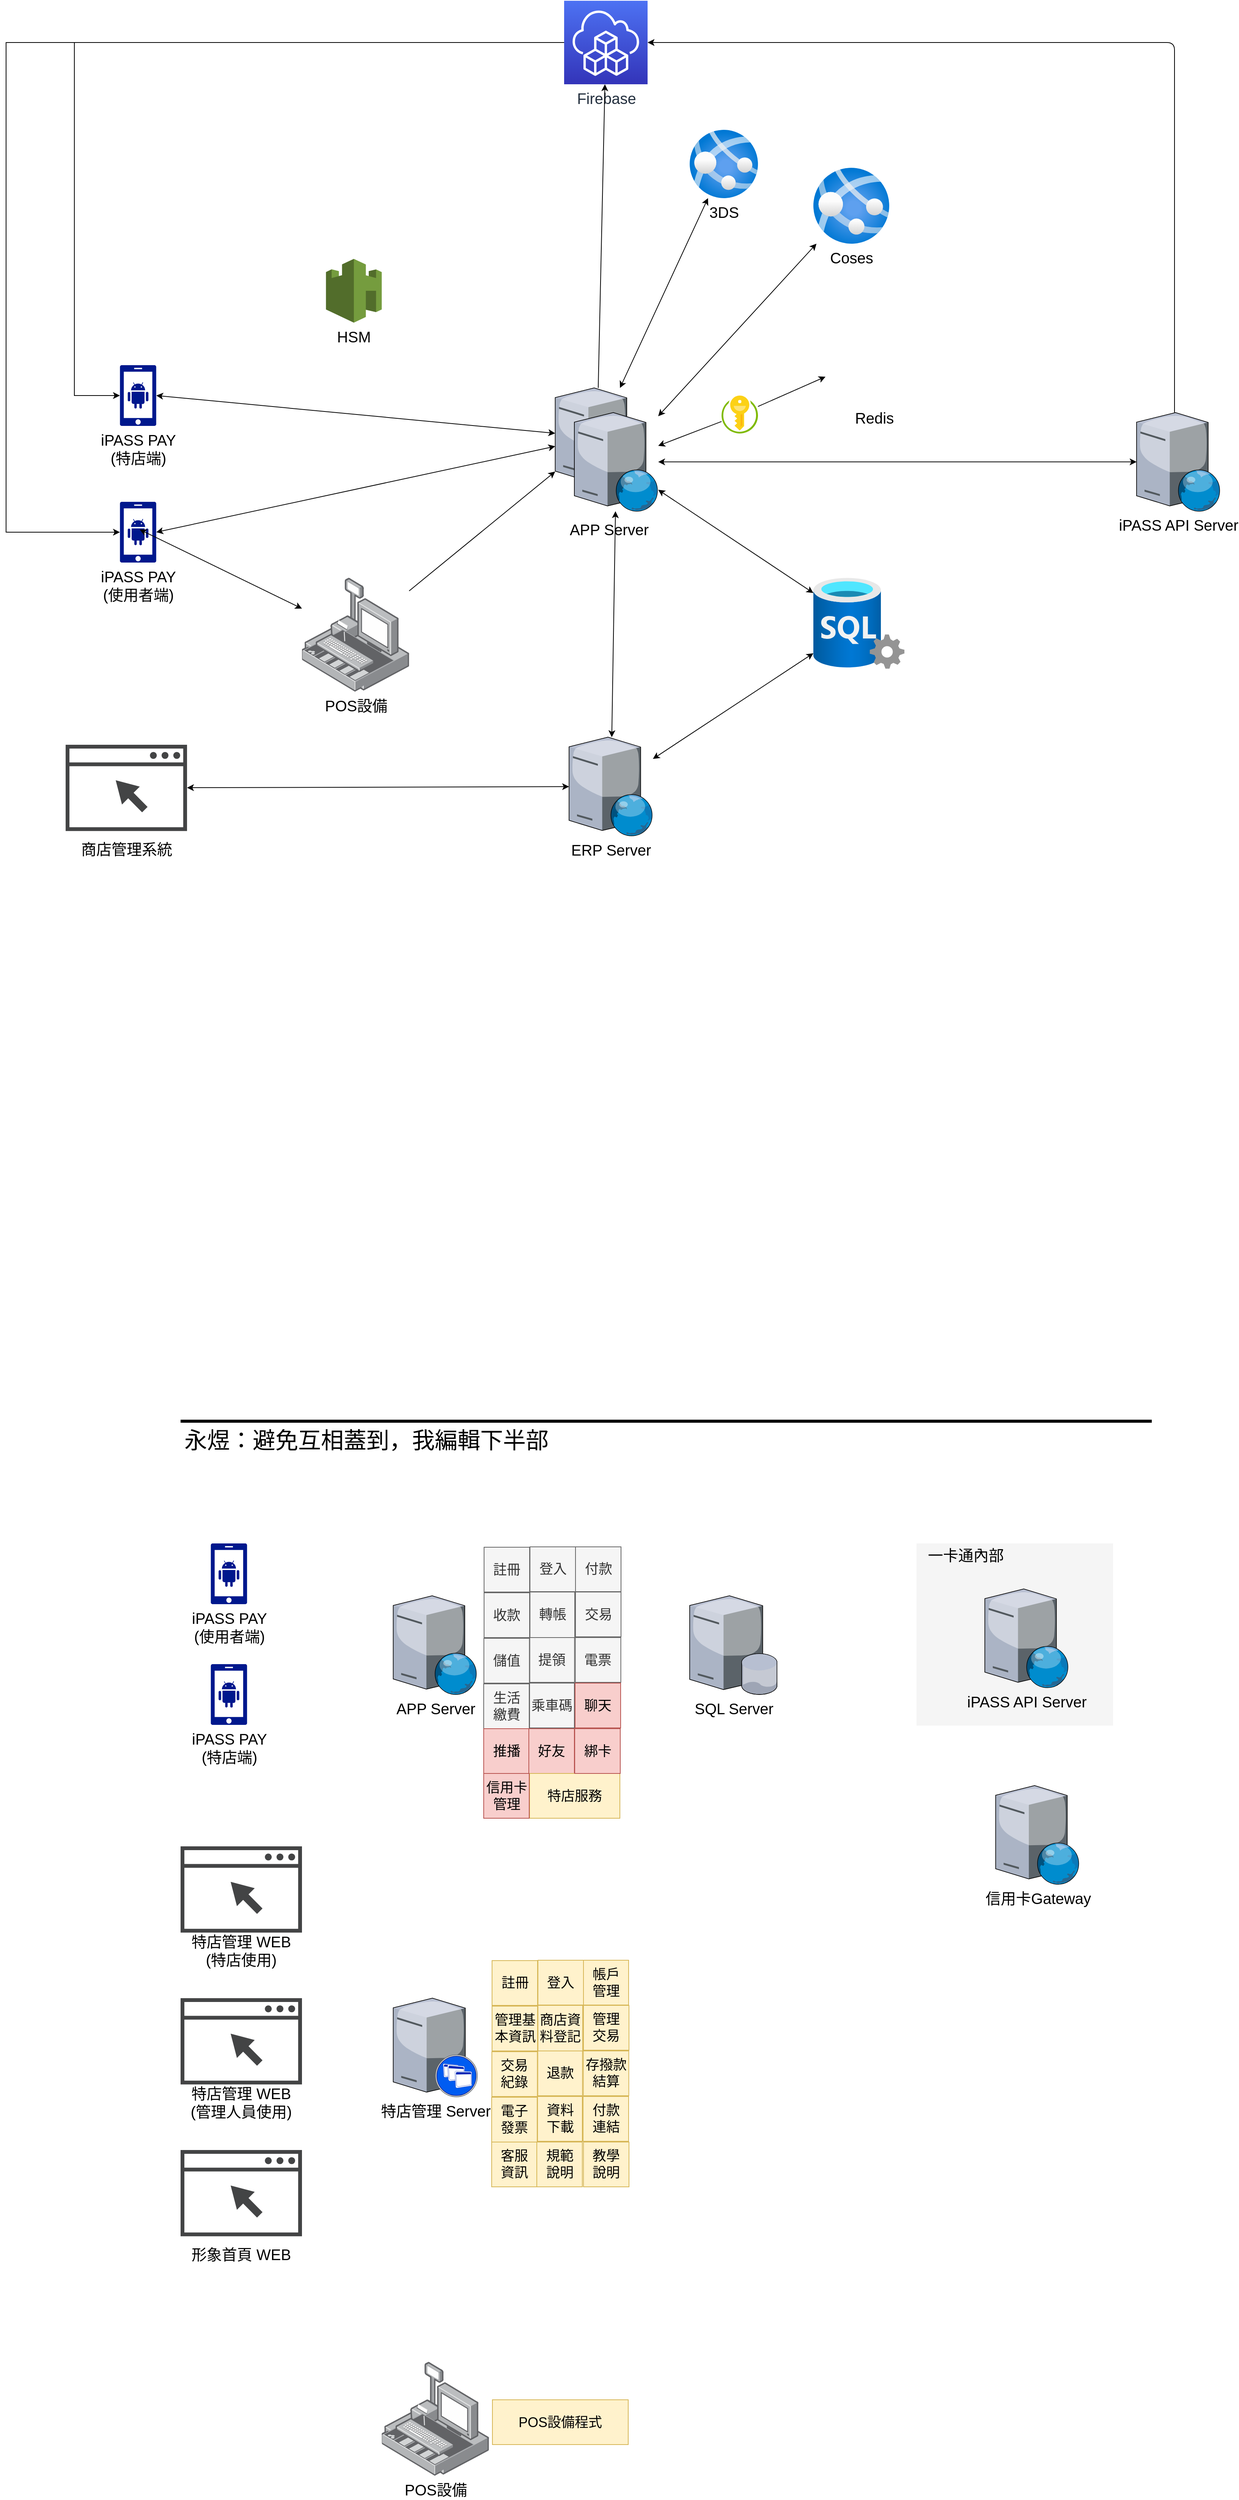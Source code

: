 <mxfile version="14.8.6" type="github">
  <diagram id="SJGPeemRXHp4dxk_nkfU" name="第1頁">
    <mxGraphModel dx="3072" dy="2374" grid="1" gridSize="10" guides="1" tooltips="1" connect="1" arrows="1" fold="1" page="1" pageScale="1" pageWidth="827" pageHeight="1169" math="0" shadow="0">
      <root>
        <mxCell id="0" />
        <mxCell id="1" parent="0" />
        <mxCell id="Cek0dwOkdXj4hJYfMfxW-87" value="" style="group" parent="1" vertex="1" connectable="0">
          <mxGeometry x="1010" y="1002" width="259" height="240" as="geometry" />
        </mxCell>
        <mxCell id="Cek0dwOkdXj4hJYfMfxW-9" value="" style="rounded=0;whiteSpace=wrap;html=1;fontSize=20;fillColor=#f5f5f5;fontColor=#333333;strokeColor=none;" parent="Cek0dwOkdXj4hJYfMfxW-87" vertex="1">
          <mxGeometry width="259" height="240" as="geometry" />
        </mxCell>
        <mxCell id="Cek0dwOkdXj4hJYfMfxW-10" value="一卡通內部" style="text;html=1;strokeColor=none;fillColor=none;align=center;verticalAlign=middle;whiteSpace=wrap;rounded=0;fontSize=20;" parent="Cek0dwOkdXj4hJYfMfxW-87" vertex="1">
          <mxGeometry x="10" y="5" width="110" height="20" as="geometry" />
        </mxCell>
        <mxCell id="Cek0dwOkdXj4hJYfMfxW-3" value="" style="endArrow=none;html=1;strokeWidth=4;" parent="1" edge="1">
          <mxGeometry width="50" height="50" relative="1" as="geometry">
            <mxPoint x="40" y="841" as="sourcePoint" />
            <mxPoint x="1320" y="841" as="targetPoint" />
          </mxGeometry>
        </mxCell>
        <mxCell id="Cek0dwOkdXj4hJYfMfxW-4" value="永煜：避免互相蓋到，我編輯下半部" style="text;html=1;strokeColor=none;fillColor=none;align=center;verticalAlign=middle;whiteSpace=wrap;rounded=0;fontSize=30;" parent="1" vertex="1">
          <mxGeometry x="40" y="851" width="490" height="30" as="geometry" />
        </mxCell>
        <mxCell id="Cek0dwOkdXj4hJYfMfxW-5" value="iPASS PAY&lt;br style=&quot;font-size: 20px;&quot;&gt;(使用者端)" style="aspect=fixed;pointerEvents=1;shadow=0;dashed=0;html=1;strokeColor=none;labelPosition=center;verticalLabelPosition=bottom;verticalAlign=top;align=center;fillColor=#00188D;shape=mxgraph.mscae.enterprise.android_phone;fontSize=20;" parent="1" vertex="1">
          <mxGeometry x="79.75" y="1002" width="48" height="80" as="geometry" />
        </mxCell>
        <mxCell id="Cek0dwOkdXj4hJYfMfxW-7" value="APP Server" style="verticalLabelPosition=bottom;aspect=fixed;html=1;verticalAlign=top;strokeColor=none;align=center;outlineConnect=0;shape=mxgraph.citrix.web_server;fontSize=20;" parent="1" vertex="1">
          <mxGeometry x="320.26" y="1071" width="110.5" height="130" as="geometry" />
        </mxCell>
        <mxCell id="Cek0dwOkdXj4hJYfMfxW-11" value="特店管理 Server" style="verticalLabelPosition=bottom;aspect=fixed;html=1;verticalAlign=top;strokeColor=none;align=center;outlineConnect=0;shape=mxgraph.citrix.xenapp_server;fontSize=20;" parent="1" vertex="1">
          <mxGeometry x="320.26" y="1601" width="111.01" height="130" as="geometry" />
        </mxCell>
        <mxCell id="Cek0dwOkdXj4hJYfMfxW-13" value="iPASS API Server" style="verticalLabelPosition=bottom;aspect=fixed;html=1;verticalAlign=top;strokeColor=none;align=center;outlineConnect=0;shape=mxgraph.citrix.web_server;fontSize=20;" parent="1" vertex="1">
          <mxGeometry x="1100" y="1062" width="110.5" height="130" as="geometry" />
        </mxCell>
        <mxCell id="Cek0dwOkdXj4hJYfMfxW-14" value="iPASS PAY&lt;br style=&quot;font-size: 20px&quot;&gt;(特店端)" style="aspect=fixed;pointerEvents=1;shadow=0;dashed=0;html=1;strokeColor=none;labelPosition=center;verticalLabelPosition=bottom;verticalAlign=top;align=center;fillColor=#00188D;shape=mxgraph.mscae.enterprise.android_phone;fontSize=20;" parent="1" vertex="1">
          <mxGeometry x="79.75" y="1161" width="48" height="80" as="geometry" />
        </mxCell>
        <mxCell id="Cek0dwOkdXj4hJYfMfxW-25" value="" style="group" parent="1" vertex="1" connectable="0">
          <mxGeometry x="40" y="1401" width="160" height="113.6" as="geometry" />
        </mxCell>
        <mxCell id="Cek0dwOkdXj4hJYfMfxW-23" value="" style="pointerEvents=1;shadow=0;dashed=0;html=1;strokeColor=none;fillColor=#434445;aspect=fixed;labelPosition=center;verticalLabelPosition=bottom;verticalAlign=top;align=center;outlineConnect=0;shape=mxgraph.vvd.web_browser;fontSize=20;" parent="Cek0dwOkdXj4hJYfMfxW-25" vertex="1">
          <mxGeometry width="160" height="113.6" as="geometry" />
        </mxCell>
        <mxCell id="Cek0dwOkdXj4hJYfMfxW-24" value="" style="shape=image;html=1;verticalAlign=top;verticalLabelPosition=bottom;labelBackgroundColor=#ffffff;imageAspect=0;aspect=fixed;image=https://cdn1.iconfinder.com/data/icons/logotypes/32/chrome-128.png;fontSize=20;" parent="Cek0dwOkdXj4hJYfMfxW-25" vertex="1">
          <mxGeometry x="5" y="4" width="20" height="20" as="geometry" />
        </mxCell>
        <mxCell id="Cek0dwOkdXj4hJYfMfxW-26" value="特店管理 WEB&lt;br&gt;(特店使用)" style="text;html=1;strokeColor=none;fillColor=none;align=center;verticalAlign=middle;whiteSpace=wrap;rounded=0;fontSize=20;" parent="1" vertex="1">
          <mxGeometry x="45" y="1514.6" width="150" height="46.4" as="geometry" />
        </mxCell>
        <mxCell id="Cek0dwOkdXj4hJYfMfxW-28" value="" style="group" parent="1" vertex="1" connectable="0">
          <mxGeometry x="40" y="1601" width="160" height="113.6" as="geometry" />
        </mxCell>
        <mxCell id="Cek0dwOkdXj4hJYfMfxW-29" value="" style="pointerEvents=1;shadow=0;dashed=0;html=1;strokeColor=none;fillColor=#434445;aspect=fixed;labelPosition=center;verticalLabelPosition=bottom;verticalAlign=top;align=center;outlineConnect=0;shape=mxgraph.vvd.web_browser;fontSize=20;" parent="Cek0dwOkdXj4hJYfMfxW-28" vertex="1">
          <mxGeometry width="160" height="113.6" as="geometry" />
        </mxCell>
        <mxCell id="Cek0dwOkdXj4hJYfMfxW-30" value="" style="shape=image;html=1;verticalAlign=top;verticalLabelPosition=bottom;labelBackgroundColor=#ffffff;imageAspect=0;aspect=fixed;image=https://cdn1.iconfinder.com/data/icons/logotypes/32/chrome-128.png;fontSize=20;" parent="Cek0dwOkdXj4hJYfMfxW-28" vertex="1">
          <mxGeometry x="5" y="4" width="20" height="20" as="geometry" />
        </mxCell>
        <mxCell id="Cek0dwOkdXj4hJYfMfxW-31" value="特店管理 WEB&lt;br&gt;(管理人員使用)" style="text;html=1;strokeColor=none;fillColor=none;align=center;verticalAlign=middle;whiteSpace=wrap;rounded=0;fontSize=20;" parent="1" vertex="1">
          <mxGeometry x="45" y="1714.6" width="150" height="46.4" as="geometry" />
        </mxCell>
        <mxCell id="Cek0dwOkdXj4hJYfMfxW-32" value="" style="group" parent="1" vertex="1" connectable="0">
          <mxGeometry x="40" y="1801" width="160" height="113.6" as="geometry" />
        </mxCell>
        <mxCell id="Cek0dwOkdXj4hJYfMfxW-33" value="" style="pointerEvents=1;shadow=0;dashed=0;html=1;strokeColor=none;fillColor=#434445;aspect=fixed;labelPosition=center;verticalLabelPosition=bottom;verticalAlign=top;align=center;outlineConnect=0;shape=mxgraph.vvd.web_browser;fontSize=20;" parent="Cek0dwOkdXj4hJYfMfxW-32" vertex="1">
          <mxGeometry width="160" height="113.6" as="geometry" />
        </mxCell>
        <mxCell id="Cek0dwOkdXj4hJYfMfxW-34" value="" style="shape=image;html=1;verticalAlign=top;verticalLabelPosition=bottom;labelBackgroundColor=#ffffff;imageAspect=0;aspect=fixed;image=https://cdn1.iconfinder.com/data/icons/logotypes/32/chrome-128.png;fontSize=20;" parent="Cek0dwOkdXj4hJYfMfxW-32" vertex="1">
          <mxGeometry x="5" y="4" width="20" height="20" as="geometry" />
        </mxCell>
        <mxCell id="Cek0dwOkdXj4hJYfMfxW-35" value="形象首頁 WEB" style="text;html=1;strokeColor=none;fillColor=none;align=center;verticalAlign=middle;whiteSpace=wrap;rounded=0;fontSize=20;" parent="1" vertex="1">
          <mxGeometry x="45" y="1914.6" width="150" height="46.4" as="geometry" />
        </mxCell>
        <mxCell id="Cek0dwOkdXj4hJYfMfxW-36" value="註冊" style="rounded=0;whiteSpace=wrap;html=1;fontSize=18;fillColor=#f5f5f5;strokeColor=#666666;fontColor=#333333;" parent="1" vertex="1">
          <mxGeometry x="440" y="1007" width="60" height="59" as="geometry" />
        </mxCell>
        <mxCell id="Cek0dwOkdXj4hJYfMfxW-37" value="收款" style="rounded=0;whiteSpace=wrap;html=1;fontSize=18;fillColor=#f5f5f5;strokeColor=#666666;fontColor=#333333;" parent="1" vertex="1">
          <mxGeometry x="440" y="1067" width="60" height="59" as="geometry" />
        </mxCell>
        <mxCell id="Cek0dwOkdXj4hJYfMfxW-38" value="轉帳" style="rounded=0;whiteSpace=wrap;html=1;fontSize=18;fillColor=#f5f5f5;strokeColor=#666666;fontColor=#333333;direction=south;" parent="1" vertex="1">
          <mxGeometry x="500.5" y="1066" width="59" height="60" as="geometry" />
        </mxCell>
        <mxCell id="Cek0dwOkdXj4hJYfMfxW-39" value="付款" style="rounded=0;whiteSpace=wrap;html=1;fontSize=18;fillColor=#f5f5f5;strokeColor=#666666;fontColor=#333333;" parent="1" vertex="1">
          <mxGeometry x="560.5" y="1006.5" width="60" height="59" as="geometry" />
        </mxCell>
        <mxCell id="Cek0dwOkdXj4hJYfMfxW-40" value="登入" style="rounded=0;whiteSpace=wrap;html=1;fontSize=18;fillColor=#f5f5f5;strokeColor=#666666;fontColor=#333333;" parent="1" vertex="1">
          <mxGeometry x="500.5" y="1006.5" width="60" height="59" as="geometry" />
        </mxCell>
        <mxCell id="Cek0dwOkdXj4hJYfMfxW-41" value="交易" style="rounded=0;whiteSpace=wrap;html=1;fontSize=18;fillColor=#f5f5f5;strokeColor=#666666;fontColor=#333333;" parent="1" vertex="1">
          <mxGeometry x="560.5" y="1066" width="60" height="59" as="geometry" />
        </mxCell>
        <mxCell id="Cek0dwOkdXj4hJYfMfxW-42" value="儲值" style="rounded=0;whiteSpace=wrap;html=1;fontSize=18;fillColor=#f5f5f5;strokeColor=#666666;fontColor=#333333;" parent="1" vertex="1">
          <mxGeometry x="439.75" y="1127" width="60" height="59" as="geometry" />
        </mxCell>
        <mxCell id="Cek0dwOkdXj4hJYfMfxW-43" value="提領" style="rounded=0;whiteSpace=wrap;html=1;fontSize=18;fillColor=#f5f5f5;strokeColor=#666666;fontColor=#333333;direction=south;" parent="1" vertex="1">
          <mxGeometry x="500.25" y="1126" width="59" height="59" as="geometry" />
        </mxCell>
        <mxCell id="Cek0dwOkdXj4hJYfMfxW-44" value="電票" style="rounded=0;whiteSpace=wrap;html=1;fontSize=18;fillColor=#f5f5f5;strokeColor=#666666;fontColor=#333333;" parent="1" vertex="1">
          <mxGeometry x="560.25" y="1126" width="60" height="59" as="geometry" />
        </mxCell>
        <mxCell id="Cek0dwOkdXj4hJYfMfxW-45" value="生活&lt;br&gt;繳費" style="rounded=0;whiteSpace=wrap;html=1;fontSize=18;fillColor=#f5f5f5;strokeColor=#666666;fontColor=#333333;" parent="1" vertex="1">
          <mxGeometry x="439.5" y="1187" width="60" height="59" as="geometry" />
        </mxCell>
        <mxCell id="Cek0dwOkdXj4hJYfMfxW-46" value="乘車碼" style="rounded=0;whiteSpace=wrap;html=1;fontSize=18;fillColor=#f5f5f5;strokeColor=#666666;fontColor=#333333;direction=south;" parent="1" vertex="1">
          <mxGeometry x="500" y="1186" width="59" height="59" as="geometry" />
        </mxCell>
        <mxCell id="Cek0dwOkdXj4hJYfMfxW-47" value="聊天" style="rounded=0;whiteSpace=wrap;html=1;fontSize=18;fillColor=#f8cecc;strokeColor=#b85450;" parent="1" vertex="1">
          <mxGeometry x="560" y="1186" width="60" height="59" as="geometry" />
        </mxCell>
        <mxCell id="Cek0dwOkdXj4hJYfMfxW-48" value="推播" style="rounded=0;whiteSpace=wrap;html=1;fontSize=18;fillColor=#f8cecc;strokeColor=#b85450;" parent="1" vertex="1">
          <mxGeometry x="439.5" y="1246" width="60" height="59" as="geometry" />
        </mxCell>
        <mxCell id="Cek0dwOkdXj4hJYfMfxW-49" value="好友" style="rounded=0;whiteSpace=wrap;html=1;fontSize=18;fillColor=#f8cecc;strokeColor=#b85450;" parent="1" vertex="1">
          <mxGeometry x="499" y="1246" width="60" height="59" as="geometry" />
        </mxCell>
        <mxCell id="Cek0dwOkdXj4hJYfMfxW-50" value="特店服務" style="rounded=0;whiteSpace=wrap;html=1;fontSize=18;fillColor=#fff2cc;strokeColor=#d6b656;" parent="1" vertex="1">
          <mxGeometry x="500" y="1305" width="119" height="59" as="geometry" />
        </mxCell>
        <mxCell id="Cek0dwOkdXj4hJYfMfxW-66" value="註冊" style="rounded=0;whiteSpace=wrap;html=1;fontSize=18;fillColor=#fff2cc;strokeColor=#d6b656;" parent="1" vertex="1">
          <mxGeometry x="450.51" y="1551.5" width="60" height="59" as="geometry" />
        </mxCell>
        <mxCell id="Cek0dwOkdXj4hJYfMfxW-67" value="管理基本資訊" style="rounded=0;whiteSpace=wrap;html=1;fontSize=18;fillColor=#fff2cc;strokeColor=#d6b656;" parent="1" vertex="1">
          <mxGeometry x="450.51" y="1611.5" width="60" height="59" as="geometry" />
        </mxCell>
        <mxCell id="Cek0dwOkdXj4hJYfMfxW-68" value="商店資料登記" style="rounded=0;whiteSpace=wrap;html=1;fontSize=18;fillColor=#fff2cc;strokeColor=#d6b656;direction=south;" parent="1" vertex="1">
          <mxGeometry x="511.01" y="1610.5" width="59" height="60" as="geometry" />
        </mxCell>
        <mxCell id="Cek0dwOkdXj4hJYfMfxW-69" value="帳戶&lt;br&gt;管理" style="rounded=0;whiteSpace=wrap;html=1;fontSize=18;fillColor=#fff2cc;strokeColor=#d6b656;" parent="1" vertex="1">
          <mxGeometry x="571.01" y="1551" width="59.5" height="59" as="geometry" />
        </mxCell>
        <mxCell id="Cek0dwOkdXj4hJYfMfxW-70" value="登入" style="rounded=0;whiteSpace=wrap;html=1;fontSize=18;fillColor=#fff2cc;strokeColor=#d6b656;" parent="1" vertex="1">
          <mxGeometry x="511.01" y="1551" width="60" height="59" as="geometry" />
        </mxCell>
        <mxCell id="Cek0dwOkdXj4hJYfMfxW-71" value="管理&lt;br&gt;交易" style="rounded=0;whiteSpace=wrap;html=1;fontSize=18;fillColor=#fff2cc;strokeColor=#d6b656;" parent="1" vertex="1">
          <mxGeometry x="571.01" y="1610.5" width="60" height="59" as="geometry" />
        </mxCell>
        <mxCell id="Cek0dwOkdXj4hJYfMfxW-72" value="交易&lt;br&gt;紀錄" style="rounded=0;whiteSpace=wrap;html=1;fontSize=18;fillColor=#fff2cc;strokeColor=#d6b656;" parent="1" vertex="1">
          <mxGeometry x="450.26" y="1671.5" width="60" height="59" as="geometry" />
        </mxCell>
        <mxCell id="Cek0dwOkdXj4hJYfMfxW-73" value="退款" style="rounded=0;whiteSpace=wrap;html=1;fontSize=18;fillColor=#fff2cc;strokeColor=#d6b656;direction=south;" parent="1" vertex="1">
          <mxGeometry x="510.76" y="1670.5" width="59" height="59" as="geometry" />
        </mxCell>
        <mxCell id="Cek0dwOkdXj4hJYfMfxW-74" value="存撥款&lt;br&gt;結算" style="rounded=0;whiteSpace=wrap;html=1;fontSize=18;fillColor=#fff2cc;strokeColor=#d6b656;" parent="1" vertex="1">
          <mxGeometry x="570.76" y="1670.5" width="60" height="59" as="geometry" />
        </mxCell>
        <mxCell id="Cek0dwOkdXj4hJYfMfxW-75" value="電子&lt;br&gt;發票" style="rounded=0;whiteSpace=wrap;html=1;fontSize=18;fillColor=#fff2cc;strokeColor=#d6b656;" parent="1" vertex="1">
          <mxGeometry x="450.01" y="1731.5" width="60" height="59" as="geometry" />
        </mxCell>
        <mxCell id="Cek0dwOkdXj4hJYfMfxW-76" value="資料&lt;br&gt;下載" style="rounded=0;whiteSpace=wrap;html=1;fontSize=18;fillColor=#fff2cc;strokeColor=#d6b656;direction=south;" parent="1" vertex="1">
          <mxGeometry x="510.51" y="1730.5" width="59" height="59" as="geometry" />
        </mxCell>
        <mxCell id="Cek0dwOkdXj4hJYfMfxW-77" value="付款&lt;br&gt;連結" style="rounded=0;whiteSpace=wrap;html=1;fontSize=18;fillColor=#fff2cc;strokeColor=#d6b656;" parent="1" vertex="1">
          <mxGeometry x="570.51" y="1730.5" width="60" height="59" as="geometry" />
        </mxCell>
        <mxCell id="Cek0dwOkdXj4hJYfMfxW-78" value="客服&lt;br&gt;資訊" style="rounded=0;whiteSpace=wrap;html=1;fontSize=18;fillColor=#fff2cc;strokeColor=#d6b656;" parent="1" vertex="1">
          <mxGeometry x="450.01" y="1790.5" width="60" height="59" as="geometry" />
        </mxCell>
        <mxCell id="Cek0dwOkdXj4hJYfMfxW-79" value="規範&lt;br&gt;說明" style="rounded=0;whiteSpace=wrap;html=1;fontSize=18;fillColor=#fff2cc;strokeColor=#d6b656;" parent="1" vertex="1">
          <mxGeometry x="509.51" y="1790.5" width="60" height="59" as="geometry" />
        </mxCell>
        <mxCell id="Cek0dwOkdXj4hJYfMfxW-80" value="教學&lt;br&gt;說明" style="rounded=0;whiteSpace=wrap;html=1;fontSize=18;fillColor=#fff2cc;strokeColor=#d6b656;" parent="1" vertex="1">
          <mxGeometry x="571.01" y="1790.5" width="60" height="59" as="geometry" />
        </mxCell>
        <mxCell id="Cek0dwOkdXj4hJYfMfxW-83" value="綁卡" style="rounded=0;whiteSpace=wrap;html=1;fontSize=18;fillColor=#f8cecc;strokeColor=#b85450;" parent="1" vertex="1">
          <mxGeometry x="559.5" y="1246" width="60" height="59" as="geometry" />
        </mxCell>
        <mxCell id="Cek0dwOkdXj4hJYfMfxW-84" value="信用卡&lt;br&gt;管理" style="rounded=0;whiteSpace=wrap;html=1;fontSize=18;fillColor=#f8cecc;strokeColor=#b85450;" parent="1" vertex="1">
          <mxGeometry x="439.5" y="1305" width="60" height="59" as="geometry" />
        </mxCell>
        <mxCell id="Cek0dwOkdXj4hJYfMfxW-88" value="SQL Server" style="verticalLabelPosition=bottom;aspect=fixed;html=1;verticalAlign=top;strokeColor=none;align=center;outlineConnect=0;shape=mxgraph.citrix.database_server;fontSize=20;" parent="1" vertex="1">
          <mxGeometry x="711" y="1071" width="115.56" height="130" as="geometry" />
        </mxCell>
        <mxCell id="Cek0dwOkdXj4hJYfMfxW-89" value="信用卡Gateway" style="verticalLabelPosition=bottom;aspect=fixed;html=1;verticalAlign=top;strokeColor=none;align=center;outlineConnect=0;shape=mxgraph.citrix.web_server;fontSize=20;" parent="1" vertex="1">
          <mxGeometry x="1114.25" y="1321" width="110.5" height="130" as="geometry" />
        </mxCell>
        <mxCell id="Cek0dwOkdXj4hJYfMfxW-90" value="POS設備" style="points=[];aspect=fixed;html=1;align=center;shadow=0;dashed=0;image;image=img/lib/allied_telesis/security/POS.svg;fontSize=20;" parent="1" vertex="1">
          <mxGeometry x="305.14" y="2080" width="141.25" height="150" as="geometry" />
        </mxCell>
        <mxCell id="Cek0dwOkdXj4hJYfMfxW-91" value="POS設備程式" style="rounded=0;whiteSpace=wrap;html=1;fontSize=18;fillColor=#fff2cc;strokeColor=#d6b656;" parent="1" vertex="1">
          <mxGeometry x="451.01" y="2130" width="178.99" height="59" as="geometry" />
        </mxCell>
        <mxCell id="qnfHb6H61JflxTNI9o4O-1" value="ERP Server" style="verticalLabelPosition=bottom;aspect=fixed;html=1;verticalAlign=top;strokeColor=none;align=center;outlineConnect=0;shape=mxgraph.citrix.web_server;fontSize=20;" parent="1" vertex="1">
          <mxGeometry x="552.01" y="-60" width="110.5" height="130" as="geometry" />
        </mxCell>
        <mxCell id="qnfHb6H61JflxTNI9o4O-8" value="" style="endArrow=classic;startArrow=classic;html=1;" parent="1" source="x_JbOlr38HWDlTl8YInY-63" target="x_JbOlr38HWDlTl8YInY-51" edge="1">
          <mxGeometry width="50" height="50" relative="1" as="geometry">
            <mxPoint x="900" y="-563.193" as="sourcePoint" />
            <mxPoint x="320.26" y="550" as="targetPoint" />
          </mxGeometry>
        </mxCell>
        <mxCell id="qnfHb6H61JflxTNI9o4O-9" value="" style="endArrow=classic;startArrow=classic;html=1;" parent="1" source="x_JbOlr38HWDlTl8YInY-60" target="qnfHb6H61JflxTNI9o4O-1" edge="1">
          <mxGeometry width="50" height="50" relative="1" as="geometry">
            <mxPoint x="842.51" y="5.354" as="sourcePoint" />
            <mxPoint x="812.51" y="710" as="targetPoint" />
          </mxGeometry>
        </mxCell>
        <mxCell id="x_JbOlr38HWDlTl8YInY-15" value="iPASS PAY&lt;br style=&quot;font-size: 20px;&quot;&gt;(使用者端)" style="aspect=fixed;pointerEvents=1;shadow=0;dashed=0;html=1;strokeColor=none;labelPosition=center;verticalLabelPosition=bottom;verticalAlign=top;align=center;fillColor=#00188D;shape=mxgraph.mscae.enterprise.android_phone;fontSize=20;" vertex="1" parent="1">
          <mxGeometry x="-40" y="-370" width="48" height="80" as="geometry" />
        </mxCell>
        <mxCell id="x_JbOlr38HWDlTl8YInY-16" value="iPASS PAY&lt;br style=&quot;font-size: 20px&quot;&gt;(特店端)" style="aspect=fixed;pointerEvents=1;shadow=0;dashed=0;html=1;strokeColor=none;labelPosition=center;verticalLabelPosition=bottom;verticalAlign=top;align=center;fillColor=#00188D;shape=mxgraph.mscae.enterprise.android_phone;fontSize=20;" vertex="1" parent="1">
          <mxGeometry x="-40" y="-550" width="48" height="80" as="geometry" />
        </mxCell>
        <mxCell id="x_JbOlr38HWDlTl8YInY-31" value="" style="endArrow=classic;startArrow=classic;html=1;" edge="1" parent="1" source="x_JbOlr38HWDlTl8YInY-60" target="x_JbOlr38HWDlTl8YInY-51">
          <mxGeometry width="50" height="50" relative="1" as="geometry">
            <mxPoint x="850" y="-191.613" as="sourcePoint" />
            <mxPoint x="360" y="-220" as="targetPoint" />
          </mxGeometry>
        </mxCell>
        <mxCell id="x_JbOlr38HWDlTl8YInY-32" value="iPASS API Server" style="verticalLabelPosition=bottom;aspect=fixed;html=1;verticalAlign=top;strokeColor=none;align=center;outlineConnect=0;shape=mxgraph.citrix.web_server;fontSize=20;" vertex="1" parent="1">
          <mxGeometry x="1300" y="-487.6" width="110.5" height="130" as="geometry" />
        </mxCell>
        <mxCell id="x_JbOlr38HWDlTl8YInY-33" value="" style="endArrow=classic;startArrow=classic;html=1;" edge="1" parent="1" source="x_JbOlr38HWDlTl8YInY-51" target="x_JbOlr38HWDlTl8YInY-32">
          <mxGeometry width="50" height="50" relative="1" as="geometry">
            <mxPoint x="310" as="sourcePoint" />
            <mxPoint x="360" y="-50" as="targetPoint" />
          </mxGeometry>
        </mxCell>
        <mxCell id="x_JbOlr38HWDlTl8YInY-34" value="" style="group" vertex="1" connectable="0" parent="1">
          <mxGeometry x="-111.49" y="-50" width="160" height="160.0" as="geometry" />
        </mxCell>
        <mxCell id="x_JbOlr38HWDlTl8YInY-17" value="" style="group" vertex="1" connectable="0" parent="x_JbOlr38HWDlTl8YInY-34">
          <mxGeometry width="160" height="113.6" as="geometry" />
        </mxCell>
        <mxCell id="x_JbOlr38HWDlTl8YInY-18" value="" style="pointerEvents=1;shadow=0;dashed=0;html=1;strokeColor=none;fillColor=#434445;aspect=fixed;labelPosition=center;verticalLabelPosition=bottom;verticalAlign=top;align=center;outlineConnect=0;shape=mxgraph.vvd.web_browser;fontSize=20;" vertex="1" parent="x_JbOlr38HWDlTl8YInY-17">
          <mxGeometry width="160" height="113.6" as="geometry" />
        </mxCell>
        <mxCell id="x_JbOlr38HWDlTl8YInY-19" value="" style="shape=image;html=1;verticalAlign=top;verticalLabelPosition=bottom;labelBackgroundColor=#ffffff;imageAspect=0;aspect=fixed;image=https://cdn1.iconfinder.com/data/icons/logotypes/32/chrome-128.png;fontSize=20;" vertex="1" parent="x_JbOlr38HWDlTl8YInY-17">
          <mxGeometry x="5" y="4" width="20" height="20" as="geometry" />
        </mxCell>
        <mxCell id="x_JbOlr38HWDlTl8YInY-20" value="商店管理系統" style="text;html=1;strokeColor=none;fillColor=none;align=center;verticalAlign=middle;whiteSpace=wrap;rounded=0;fontSize=20;" vertex="1" parent="x_JbOlr38HWDlTl8YInY-34">
          <mxGeometry x="5" y="113.6" width="150" height="46.4" as="geometry" />
        </mxCell>
        <mxCell id="x_JbOlr38HWDlTl8YInY-35" value="" style="endArrow=classic;startArrow=classic;html=1;exitX=1;exitY=0.5;exitDx=0;exitDy=0;exitPerimeter=0;" edge="1" parent="1" source="x_JbOlr38HWDlTl8YInY-15" target="x_JbOlr38HWDlTl8YInY-30">
          <mxGeometry width="50" height="50" relative="1" as="geometry">
            <mxPoint x="310" y="-495" as="sourcePoint" />
            <mxPoint x="540" y="-220" as="targetPoint" />
          </mxGeometry>
        </mxCell>
        <mxCell id="x_JbOlr38HWDlTl8YInY-37" value="" style="endArrow=classic;startArrow=classic;html=1;exitX=1;exitY=0.5;exitDx=0;exitDy=0;exitPerimeter=0;" edge="1" parent="1" source="x_JbOlr38HWDlTl8YInY-16" target="x_JbOlr38HWDlTl8YInY-30">
          <mxGeometry width="50" height="50" relative="1" as="geometry">
            <mxPoint x="490" y="-170" as="sourcePoint" />
            <mxPoint x="540" y="-220" as="targetPoint" />
          </mxGeometry>
        </mxCell>
        <mxCell id="x_JbOlr38HWDlTl8YInY-38" value="" style="endArrow=classic;startArrow=classic;html=1;" edge="1" parent="1" source="x_JbOlr38HWDlTl8YInY-18" target="qnfHb6H61JflxTNI9o4O-1">
          <mxGeometry width="50" height="50" relative="1" as="geometry">
            <mxPoint x="482.51" y="-30" as="sourcePoint" />
            <mxPoint x="532.51" y="-80" as="targetPoint" />
          </mxGeometry>
        </mxCell>
        <mxCell id="x_JbOlr38HWDlTl8YInY-73" style="edgeStyle=orthogonalEdgeStyle;rounded=0;orthogonalLoop=1;jettySize=auto;html=1;entryX=0;entryY=0.5;entryDx=0;entryDy=0;entryPerimeter=0;" edge="1" parent="1" source="x_JbOlr38HWDlTl8YInY-40" target="x_JbOlr38HWDlTl8YInY-15">
          <mxGeometry relative="1" as="geometry">
            <mxPoint x="-200" y="-300" as="targetPoint" />
            <Array as="points">
              <mxPoint x="-190" y="-975" />
              <mxPoint x="-190" y="-330" />
            </Array>
          </mxGeometry>
        </mxCell>
        <mxCell id="x_JbOlr38HWDlTl8YInY-84" style="edgeStyle=orthogonalEdgeStyle;rounded=0;orthogonalLoop=1;jettySize=auto;html=1;entryX=0;entryY=0.5;entryDx=0;entryDy=0;entryPerimeter=0;" edge="1" parent="1" source="x_JbOlr38HWDlTl8YInY-40" target="x_JbOlr38HWDlTl8YInY-16">
          <mxGeometry relative="1" as="geometry">
            <Array as="points">
              <mxPoint x="-100" y="-975" />
              <mxPoint x="-100" y="-510" />
            </Array>
          </mxGeometry>
        </mxCell>
        <mxCell id="x_JbOlr38HWDlTl8YInY-40" value="&lt;font style=&quot;font-size: 20px&quot;&gt;Firebase&lt;/font&gt;&lt;br&gt;" style="points=[[0,0,0],[0.25,0,0],[0.5,0,0],[0.75,0,0],[1,0,0],[0,1,0],[0.25,1,0],[0.5,1,0],[0.75,1,0],[1,1,0],[0,0.25,0],[0,0.5,0],[0,0.75,0],[1,0.25,0],[1,0.5,0],[1,0.75,0]];outlineConnect=0;fontColor=#232F3E;gradientColor=#4D72F3;gradientDirection=north;fillColor=#3334B9;strokeColor=#ffffff;dashed=0;verticalLabelPosition=bottom;verticalAlign=top;align=center;html=1;fontSize=12;fontStyle=0;aspect=fixed;shape=mxgraph.aws4.resourceIcon;resIcon=mxgraph.aws4.cloud_development_kit;" vertex="1" parent="1">
          <mxGeometry x="545.51" y="-1030" width="110" height="110" as="geometry" />
        </mxCell>
        <mxCell id="x_JbOlr38HWDlTl8YInY-44" value="" style="endArrow=classic;html=1;" edge="1" parent="1" source="x_JbOlr38HWDlTl8YInY-30" target="x_JbOlr38HWDlTl8YInY-40">
          <mxGeometry width="50" height="50" relative="1" as="geometry">
            <mxPoint x="490" y="-350" as="sourcePoint" />
            <mxPoint x="540" y="-400" as="targetPoint" />
          </mxGeometry>
        </mxCell>
        <mxCell id="x_JbOlr38HWDlTl8YInY-48" value="" style="endArrow=classic;startArrow=classic;html=1;" edge="1" parent="1" source="qnfHb6H61JflxTNI9o4O-1" target="x_JbOlr38HWDlTl8YInY-51">
          <mxGeometry width="50" height="50" relative="1" as="geometry">
            <mxPoint x="630" y="-110" as="sourcePoint" />
            <mxPoint x="680" y="-160" as="targetPoint" />
          </mxGeometry>
        </mxCell>
        <mxCell id="x_JbOlr38HWDlTl8YInY-55" value="" style="group" vertex="1" connectable="0" parent="1">
          <mxGeometry x="530" y="-520" width="150" height="209.0" as="geometry" />
        </mxCell>
        <mxCell id="x_JbOlr38HWDlTl8YInY-53" value="" style="group" vertex="1" connectable="0" parent="x_JbOlr38HWDlTl8YInY-55">
          <mxGeometry x="3.75" width="135.75" height="162.4" as="geometry" />
        </mxCell>
        <mxCell id="x_JbOlr38HWDlTl8YInY-30" value="" style="verticalLabelPosition=bottom;aspect=fixed;html=1;verticalAlign=top;strokeColor=none;align=center;outlineConnect=0;shape=mxgraph.citrix.web_server;fontSize=20;" vertex="1" parent="x_JbOlr38HWDlTl8YInY-53">
          <mxGeometry width="110.5" height="130" as="geometry" />
        </mxCell>
        <mxCell id="x_JbOlr38HWDlTl8YInY-51" value="" style="verticalLabelPosition=bottom;aspect=fixed;html=1;verticalAlign=top;strokeColor=none;align=center;outlineConnect=0;shape=mxgraph.citrix.web_server;fontSize=20;" vertex="1" parent="x_JbOlr38HWDlTl8YInY-53">
          <mxGeometry x="25.25" y="32.4" width="110.5" height="130" as="geometry" />
        </mxCell>
        <mxCell id="x_JbOlr38HWDlTl8YInY-54" value="APP Server" style="text;html=1;strokeColor=none;fillColor=none;align=center;verticalAlign=middle;whiteSpace=wrap;rounded=0;fontSize=20;" vertex="1" parent="x_JbOlr38HWDlTl8YInY-55">
          <mxGeometry y="162.6" width="150" height="46.4" as="geometry" />
        </mxCell>
        <mxCell id="x_JbOlr38HWDlTl8YInY-60" value="" style="aspect=fixed;html=1;points=[];align=center;image;fontSize=12;image=img/lib/azure2/databases/SQL_Server.svg;" vertex="1" parent="1">
          <mxGeometry x="874" y="-270" width="120" height="120" as="geometry" />
        </mxCell>
        <mxCell id="x_JbOlr38HWDlTl8YInY-62" value="" style="endArrow=classic;startArrow=classic;html=1;" edge="1" parent="1" source="x_JbOlr38HWDlTl8YInY-30" target="x_JbOlr38HWDlTl8YInY-64">
          <mxGeometry width="50" height="50" relative="1" as="geometry">
            <mxPoint x="490" y="-530" as="sourcePoint" />
            <mxPoint x="698.08" y="-726.6" as="targetPoint" />
          </mxGeometry>
        </mxCell>
        <mxCell id="x_JbOlr38HWDlTl8YInY-63" value="&lt;font style=&quot;font-size: 20px&quot;&gt;Coses&lt;/font&gt;" style="aspect=fixed;html=1;points=[];align=center;image;fontSize=12;image=img/lib/azure2/app_services/App_Services.svg;" vertex="1" parent="1">
          <mxGeometry x="874" y="-810" width="100" height="100" as="geometry" />
        </mxCell>
        <mxCell id="x_JbOlr38HWDlTl8YInY-64" value="&lt;font style=&quot;font-size: 20px&quot;&gt;3DS&lt;br&gt;&lt;/font&gt;" style="aspect=fixed;html=1;points=[];align=center;image;fontSize=12;image=img/lib/azure2/app_services/App_Services.svg;" vertex="1" parent="1">
          <mxGeometry x="711" y="-860" width="90" height="90" as="geometry" />
        </mxCell>
        <mxCell id="x_JbOlr38HWDlTl8YInY-65" value="POS設備" style="points=[];aspect=fixed;html=1;align=center;shadow=0;dashed=0;image;image=img/lib/allied_telesis/security/POS.svg;fontSize=20;" vertex="1" parent="1">
          <mxGeometry x="200" y="-270" width="141.25" height="150" as="geometry" />
        </mxCell>
        <mxCell id="x_JbOlr38HWDlTl8YInY-68" value="" style="endArrow=classic;html=1;" edge="1" parent="1" source="x_JbOlr38HWDlTl8YInY-65" target="x_JbOlr38HWDlTl8YInY-30">
          <mxGeometry width="50" height="50" relative="1" as="geometry">
            <mxPoint x="400" y="-470" as="sourcePoint" />
            <mxPoint x="450" y="-520" as="targetPoint" />
          </mxGeometry>
        </mxCell>
        <mxCell id="x_JbOlr38HWDlTl8YInY-70" value="" style="endArrow=classic;html=1;edgeStyle=orthogonalEdgeStyle;" edge="1" parent="1" source="x_JbOlr38HWDlTl8YInY-32" target="x_JbOlr38HWDlTl8YInY-40">
          <mxGeometry width="50" height="50" relative="1" as="geometry">
            <mxPoint x="1000" y="-760" as="sourcePoint" />
            <mxPoint x="450" y="-670" as="targetPoint" />
            <Array as="points">
              <mxPoint x="1350" y="-975" />
            </Array>
          </mxGeometry>
        </mxCell>
        <mxCell id="x_JbOlr38HWDlTl8YInY-71" value="&lt;font style=&quot;font-size: 20px&quot;&gt;Redis&lt;/font&gt;" style="shape=image;html=1;verticalAlign=top;verticalLabelPosition=bottom;labelBackgroundColor=#ffffff;imageAspect=0;aspect=fixed;image=https://cdn4.iconfinder.com/data/icons/redis-2/1451/Untitled-2-128.png" vertex="1" parent="1">
          <mxGeometry x="890" y="-627" width="128" height="128" as="geometry" />
        </mxCell>
        <mxCell id="x_JbOlr38HWDlTl8YInY-72" value="" style="endArrow=classic;startArrow=none;html=1;" edge="1" parent="1" source="x_JbOlr38HWDlTl8YInY-80" target="x_JbOlr38HWDlTl8YInY-71">
          <mxGeometry width="50" height="50" relative="1" as="geometry">
            <mxPoint x="550" y="-560" as="sourcePoint" />
            <mxPoint x="600" y="-610" as="targetPoint" />
          </mxGeometry>
        </mxCell>
        <mxCell id="x_JbOlr38HWDlTl8YInY-75" value="&lt;font style=&quot;font-size: 20px&quot;&gt;HSM&lt;/font&gt;" style="outlineConnect=0;dashed=0;verticalLabelPosition=bottom;verticalAlign=top;align=center;html=1;shape=mxgraph.aws3.cloudhsm;fillColor=#759C3E;gradientColor=none;" vertex="1" parent="1">
          <mxGeometry x="231.64" y="-690" width="73.5" height="84" as="geometry" />
        </mxCell>
        <mxCell id="x_JbOlr38HWDlTl8YInY-76" value="" style="shape=image;html=1;verticalAlign=top;verticalLabelPosition=bottom;labelBackgroundColor=#ffffff;imageAspect=0;aspect=fixed;image=https://cdn1.iconfinder.com/data/icons/essentials-pack/96/question_help_faq_ask_question_mark-128.png" vertex="1" parent="1">
          <mxGeometry x="270" y="-710" width="80" height="80" as="geometry" />
        </mxCell>
        <mxCell id="x_JbOlr38HWDlTl8YInY-80" value="" style="aspect=fixed;html=1;points=[];align=center;image;fontSize=12;image=img/lib/mscae/Key_Vaults.svg;" vertex="1" parent="1">
          <mxGeometry x="753" y="-510" width="48" height="50" as="geometry" />
        </mxCell>
        <mxCell id="x_JbOlr38HWDlTl8YInY-81" value="" style="endArrow=none;startArrow=classic;html=1;" edge="1" parent="1" source="x_JbOlr38HWDlTl8YInY-51" target="x_JbOlr38HWDlTl8YInY-80">
          <mxGeometry width="50" height="50" relative="1" as="geometry">
            <mxPoint x="669.5" y="-445.432" as="sourcePoint" />
            <mxPoint x="890.0" y="-536.552" as="targetPoint" />
          </mxGeometry>
        </mxCell>
        <mxCell id="x_JbOlr38HWDlTl8YInY-87" value="" style="endArrow=classic;startArrow=classic;html=1;entryX=0.545;entryY=0.456;entryDx=0;entryDy=0;entryPerimeter=0;" edge="1" parent="1" source="x_JbOlr38HWDlTl8YInY-65" target="x_JbOlr38HWDlTl8YInY-15">
          <mxGeometry width="50" height="50" relative="1" as="geometry">
            <mxPoint x="490" y="-430" as="sourcePoint" />
            <mxPoint x="540" y="-480" as="targetPoint" />
          </mxGeometry>
        </mxCell>
      </root>
    </mxGraphModel>
  </diagram>
</mxfile>
